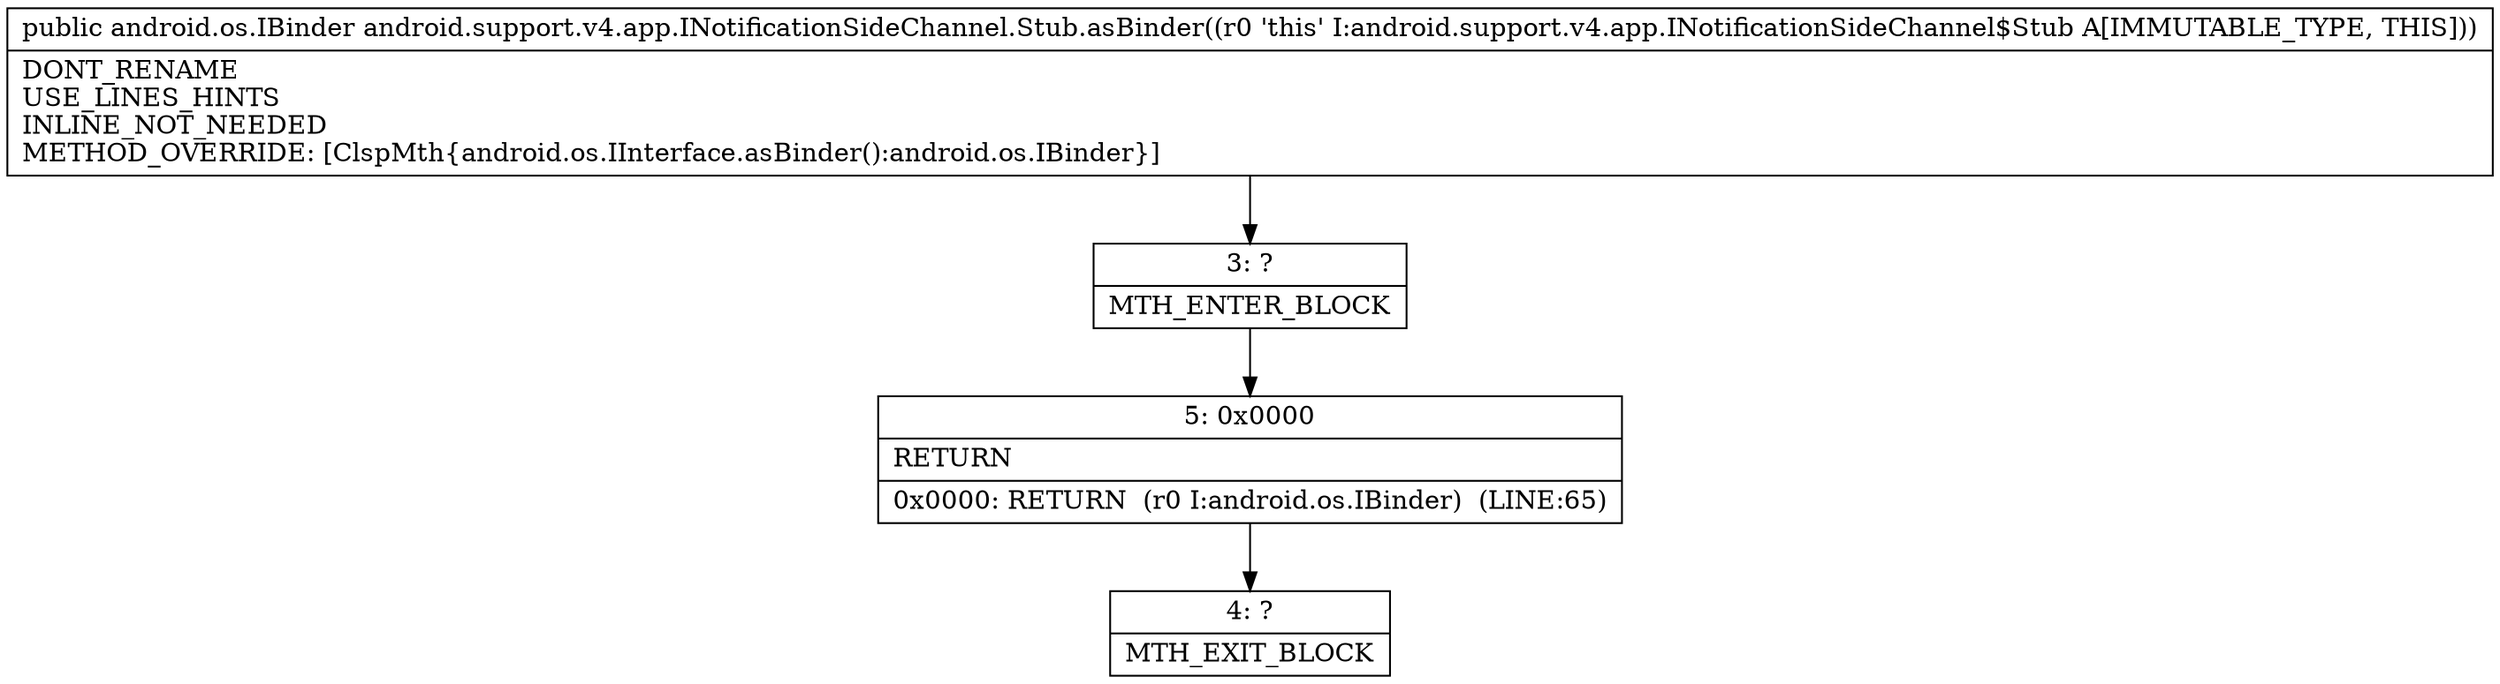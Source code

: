 digraph "CFG forandroid.support.v4.app.INotificationSideChannel.Stub.asBinder()Landroid\/os\/IBinder;" {
Node_3 [shape=record,label="{3\:\ ?|MTH_ENTER_BLOCK\l}"];
Node_5 [shape=record,label="{5\:\ 0x0000|RETURN\l|0x0000: RETURN  (r0 I:android.os.IBinder)  (LINE:65)\l}"];
Node_4 [shape=record,label="{4\:\ ?|MTH_EXIT_BLOCK\l}"];
MethodNode[shape=record,label="{public android.os.IBinder android.support.v4.app.INotificationSideChannel.Stub.asBinder((r0 'this' I:android.support.v4.app.INotificationSideChannel$Stub A[IMMUTABLE_TYPE, THIS]))  | DONT_RENAME\lUSE_LINES_HINTS\lINLINE_NOT_NEEDED\lMETHOD_OVERRIDE: [ClspMth\{android.os.IInterface.asBinder():android.os.IBinder\}]\l}"];
MethodNode -> Node_3;Node_3 -> Node_5;
Node_5 -> Node_4;
}

